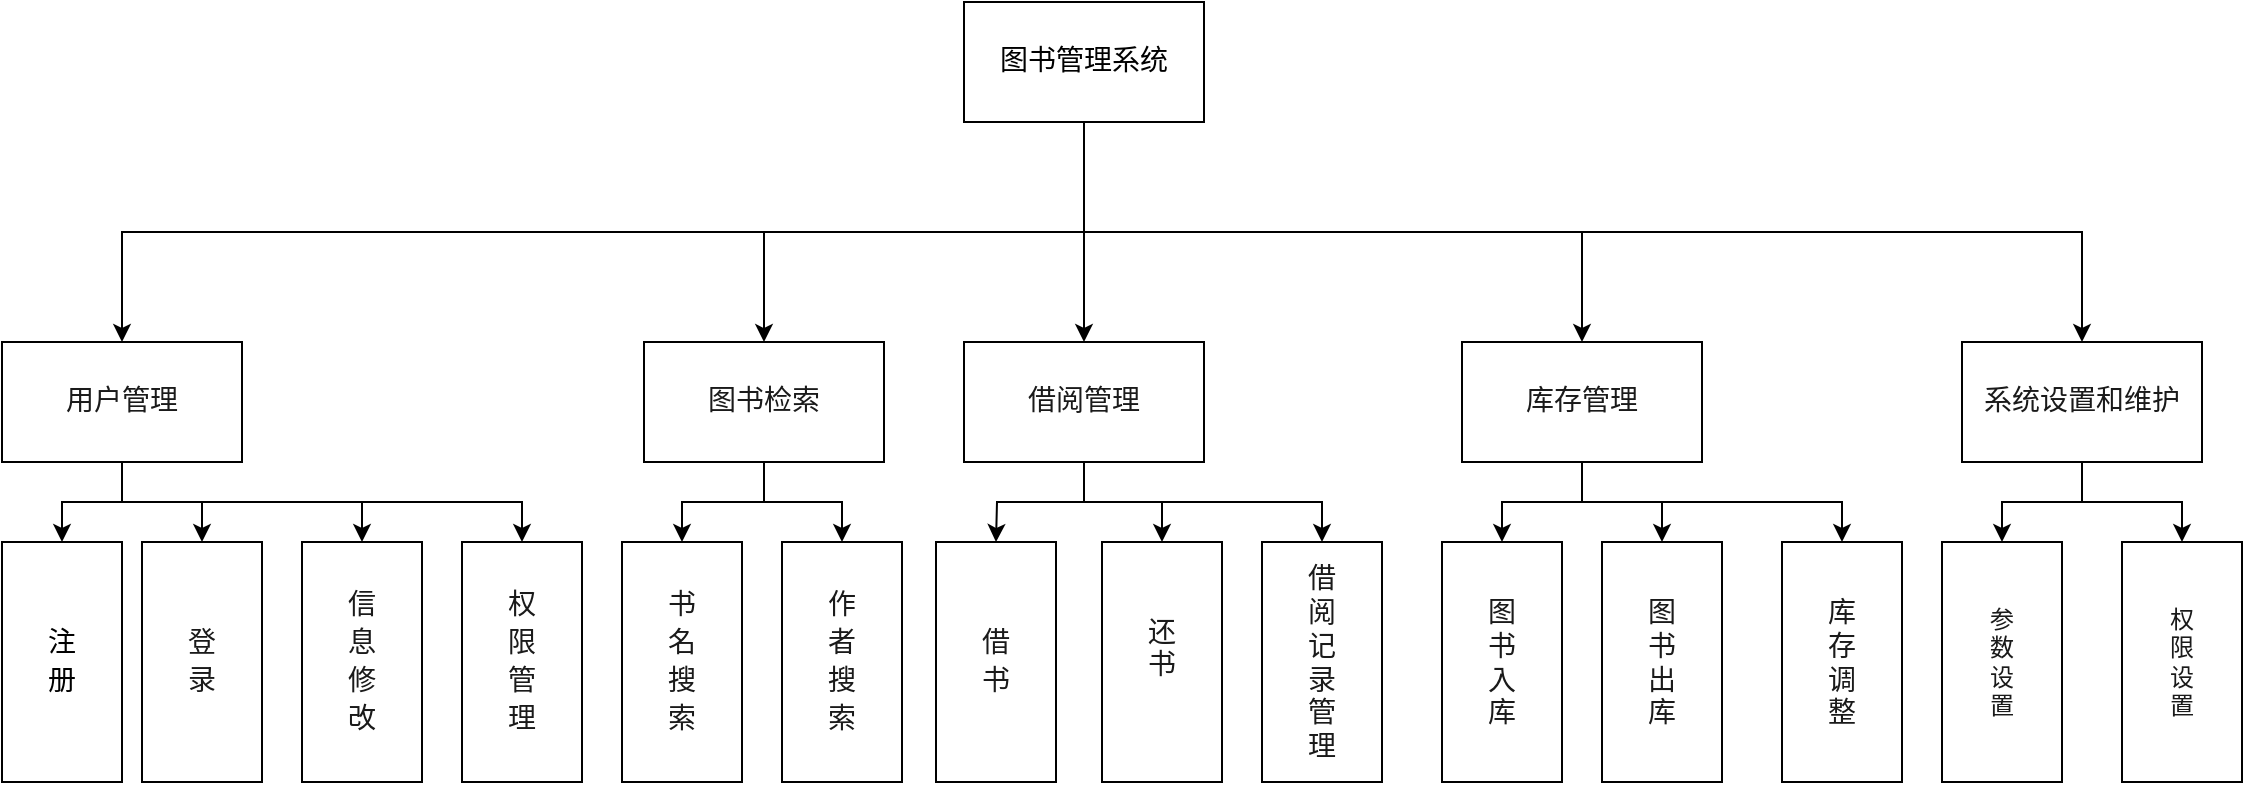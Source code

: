 <mxfile version="24.2.7" type="github">
  <diagram name="第 1 页" id="Os15_rzrfiJa7zNT8iud">
    <mxGraphModel dx="1434" dy="1959" grid="1" gridSize="10" guides="1" tooltips="1" connect="1" arrows="1" fold="1" page="1" pageScale="1" pageWidth="827" pageHeight="1169" math="0" shadow="0">
      <root>
        <mxCell id="0" />
        <mxCell id="1" parent="0" />
        <mxCell id="g8w-QVMXd1Fuwn8LfcI3-43" style="edgeStyle=orthogonalEdgeStyle;rounded=0;orthogonalLoop=1;jettySize=auto;html=1;exitX=0.5;exitY=1;exitDx=0;exitDy=0;entryX=0.5;entryY=0;entryDx=0;entryDy=0;" edge="1" parent="1" source="g8w-QVMXd1Fuwn8LfcI3-1" target="g8w-QVMXd1Fuwn8LfcI3-11">
          <mxGeometry relative="1" as="geometry" />
        </mxCell>
        <mxCell id="g8w-QVMXd1Fuwn8LfcI3-45" style="edgeStyle=orthogonalEdgeStyle;rounded=0;orthogonalLoop=1;jettySize=auto;html=1;exitX=0.5;exitY=1;exitDx=0;exitDy=0;entryX=0.5;entryY=0;entryDx=0;entryDy=0;" edge="1" parent="1" source="g8w-QVMXd1Fuwn8LfcI3-1" target="g8w-QVMXd1Fuwn8LfcI3-10">
          <mxGeometry relative="1" as="geometry" />
        </mxCell>
        <mxCell id="g8w-QVMXd1Fuwn8LfcI3-47" style="edgeStyle=orthogonalEdgeStyle;rounded=0;orthogonalLoop=1;jettySize=auto;html=1;exitX=0.5;exitY=1;exitDx=0;exitDy=0;entryX=0.5;entryY=0;entryDx=0;entryDy=0;" edge="1" parent="1" source="g8w-QVMXd1Fuwn8LfcI3-1" target="g8w-QVMXd1Fuwn8LfcI3-9">
          <mxGeometry relative="1" as="geometry" />
        </mxCell>
        <mxCell id="g8w-QVMXd1Fuwn8LfcI3-50" style="edgeStyle=orthogonalEdgeStyle;rounded=0;orthogonalLoop=1;jettySize=auto;html=1;exitX=0.5;exitY=1;exitDx=0;exitDy=0;" edge="1" parent="1" source="g8w-QVMXd1Fuwn8LfcI3-1" target="g8w-QVMXd1Fuwn8LfcI3-8">
          <mxGeometry relative="1" as="geometry" />
        </mxCell>
        <mxCell id="g8w-QVMXd1Fuwn8LfcI3-51" style="edgeStyle=orthogonalEdgeStyle;rounded=0;orthogonalLoop=1;jettySize=auto;html=1;exitX=0.5;exitY=1;exitDx=0;exitDy=0;" edge="1" parent="1" source="g8w-QVMXd1Fuwn8LfcI3-1" target="g8w-QVMXd1Fuwn8LfcI3-5">
          <mxGeometry relative="1" as="geometry" />
        </mxCell>
        <mxCell id="g8w-QVMXd1Fuwn8LfcI3-1" value="&lt;div style=&quot;font-family: Consolas, &amp;quot;Courier New&amp;quot;, monospace; font-size: 14px; line-height: 19px; white-space: pre;&quot;&gt;&lt;span style=&quot;background-color: rgb(255, 255, 255);&quot;&gt;图书管理系统&lt;/span&gt;&lt;/div&gt;" style="rounded=0;whiteSpace=wrap;html=1;" vertex="1" parent="1">
          <mxGeometry x="481" y="-50" width="120" height="60" as="geometry" />
        </mxCell>
        <mxCell id="g8w-QVMXd1Fuwn8LfcI3-70" style="edgeStyle=orthogonalEdgeStyle;rounded=0;orthogonalLoop=1;jettySize=auto;html=1;" edge="1" parent="1" source="g8w-QVMXd1Fuwn8LfcI3-5" target="g8w-QVMXd1Fuwn8LfcI3-38">
          <mxGeometry relative="1" as="geometry" />
        </mxCell>
        <mxCell id="g8w-QVMXd1Fuwn8LfcI3-71" style="edgeStyle=orthogonalEdgeStyle;rounded=0;orthogonalLoop=1;jettySize=auto;html=1;exitX=0.5;exitY=1;exitDx=0;exitDy=0;" edge="1" parent="1" source="g8w-QVMXd1Fuwn8LfcI3-5" target="g8w-QVMXd1Fuwn8LfcI3-39">
          <mxGeometry relative="1" as="geometry" />
        </mxCell>
        <mxCell id="g8w-QVMXd1Fuwn8LfcI3-5" value="&lt;div style=&quot;font-family: Consolas, &amp;quot;Courier New&amp;quot;, monospace; font-size: 14px; line-height: 19px; white-space: pre;&quot;&gt;&lt;div style=&quot;line-height: 19px;&quot;&gt;&lt;span style=&quot;&quot;&gt;系统设置和维护&lt;/span&gt;&lt;/div&gt;&lt;/div&gt;" style="rounded=0;whiteSpace=wrap;html=1;fontColor=#1A1A1A;labelBackgroundColor=default;" vertex="1" parent="1">
          <mxGeometry x="980" y="120" width="120" height="60" as="geometry" />
        </mxCell>
        <mxCell id="g8w-QVMXd1Fuwn8LfcI3-64" style="edgeStyle=orthogonalEdgeStyle;rounded=0;orthogonalLoop=1;jettySize=auto;html=1;exitX=0.5;exitY=1;exitDx=0;exitDy=0;entryX=0;entryY=0.5;entryDx=0;entryDy=0;" edge="1" parent="1" source="g8w-QVMXd1Fuwn8LfcI3-8" target="g8w-QVMXd1Fuwn8LfcI3-29">
          <mxGeometry relative="1" as="geometry" />
        </mxCell>
        <mxCell id="g8w-QVMXd1Fuwn8LfcI3-66" style="edgeStyle=orthogonalEdgeStyle;rounded=0;orthogonalLoop=1;jettySize=auto;html=1;exitX=0.5;exitY=1;exitDx=0;exitDy=0;" edge="1" parent="1" source="g8w-QVMXd1Fuwn8LfcI3-8" target="g8w-QVMXd1Fuwn8LfcI3-65">
          <mxGeometry relative="1" as="geometry" />
        </mxCell>
        <mxCell id="g8w-QVMXd1Fuwn8LfcI3-67" style="edgeStyle=orthogonalEdgeStyle;rounded=0;orthogonalLoop=1;jettySize=auto;html=1;exitX=0.5;exitY=1;exitDx=0;exitDy=0;entryX=0;entryY=0.5;entryDx=0;entryDy=0;" edge="1" parent="1" source="g8w-QVMXd1Fuwn8LfcI3-8" target="g8w-QVMXd1Fuwn8LfcI3-28">
          <mxGeometry relative="1" as="geometry" />
        </mxCell>
        <mxCell id="g8w-QVMXd1Fuwn8LfcI3-8" value="&lt;div style=&quot;font-family: Consolas, &amp;quot;Courier New&amp;quot;, monospace; font-size: 14px; line-height: 19px; white-space: pre;&quot;&gt;&lt;div style=&quot;line-height: 19px;&quot;&gt;&lt;span style=&quot;&quot;&gt;库存管理&lt;/span&gt;&lt;/div&gt;&lt;/div&gt;" style="rounded=0;whiteSpace=wrap;html=1;fontColor=#1A1A1A;labelBackgroundColor=default;" vertex="1" parent="1">
          <mxGeometry x="730" y="120" width="120" height="60" as="geometry" />
        </mxCell>
        <mxCell id="g8w-QVMXd1Fuwn8LfcI3-59" value="" style="edgeStyle=orthogonalEdgeStyle;rounded=0;orthogonalLoop=1;jettySize=auto;html=1;" edge="1" parent="1" source="g8w-QVMXd1Fuwn8LfcI3-9" target="g8w-QVMXd1Fuwn8LfcI3-37">
          <mxGeometry relative="1" as="geometry" />
        </mxCell>
        <mxCell id="g8w-QVMXd1Fuwn8LfcI3-60" style="edgeStyle=orthogonalEdgeStyle;rounded=0;orthogonalLoop=1;jettySize=auto;html=1;exitX=0.5;exitY=1;exitDx=0;exitDy=0;entryX=0;entryY=0.5;entryDx=0;entryDy=0;" edge="1" parent="1" source="g8w-QVMXd1Fuwn8LfcI3-9">
          <mxGeometry relative="1" as="geometry">
            <mxPoint x="497" y="220" as="targetPoint" />
          </mxGeometry>
        </mxCell>
        <mxCell id="g8w-QVMXd1Fuwn8LfcI3-61" style="edgeStyle=orthogonalEdgeStyle;rounded=0;orthogonalLoop=1;jettySize=auto;html=1;exitX=0.5;exitY=1;exitDx=0;exitDy=0;" edge="1" parent="1" source="g8w-QVMXd1Fuwn8LfcI3-9" target="g8w-QVMXd1Fuwn8LfcI3-30">
          <mxGeometry relative="1" as="geometry" />
        </mxCell>
        <mxCell id="g8w-QVMXd1Fuwn8LfcI3-9" value="&lt;div style=&quot;font-family: Consolas, &amp;quot;Courier New&amp;quot;, monospace; font-size: 14px; line-height: 19px; white-space: pre;&quot;&gt;&lt;div style=&quot;line-height: 19px;&quot;&gt;&lt;span style=&quot;&quot;&gt;借阅管理&lt;/span&gt;&lt;/div&gt;&lt;/div&gt;" style="rounded=0;whiteSpace=wrap;html=1;fontColor=#1A1A1A;labelBackgroundColor=default;" vertex="1" parent="1">
          <mxGeometry x="481" y="120" width="120" height="60" as="geometry" />
        </mxCell>
        <mxCell id="g8w-QVMXd1Fuwn8LfcI3-57" value="" style="edgeStyle=orthogonalEdgeStyle;rounded=0;orthogonalLoop=1;jettySize=auto;html=1;" edge="1" parent="1" source="g8w-QVMXd1Fuwn8LfcI3-10" target="g8w-QVMXd1Fuwn8LfcI3-20">
          <mxGeometry relative="1" as="geometry" />
        </mxCell>
        <mxCell id="g8w-QVMXd1Fuwn8LfcI3-58" style="edgeStyle=orthogonalEdgeStyle;rounded=0;orthogonalLoop=1;jettySize=auto;html=1;" edge="1" parent="1" source="g8w-QVMXd1Fuwn8LfcI3-10" target="g8w-QVMXd1Fuwn8LfcI3-19">
          <mxGeometry relative="1" as="geometry" />
        </mxCell>
        <mxCell id="g8w-QVMXd1Fuwn8LfcI3-10" value="&lt;div style=&quot;font-family: Consolas, &amp;quot;Courier New&amp;quot;, monospace; font-size: 14px; line-height: 19px; white-space: pre;&quot;&gt;&lt;div style=&quot;line-height: 19px;&quot;&gt;&lt;span style=&quot;&quot;&gt;图书检索&lt;/span&gt;&lt;/div&gt;&lt;/div&gt;" style="rounded=0;whiteSpace=wrap;html=1;fontColor=#1A1A1A;labelBackgroundColor=default;" vertex="1" parent="1">
          <mxGeometry x="321" y="120" width="120" height="60" as="geometry" />
        </mxCell>
        <mxCell id="g8w-QVMXd1Fuwn8LfcI3-52" style="edgeStyle=orthogonalEdgeStyle;rounded=0;orthogonalLoop=1;jettySize=auto;html=1;exitX=0.5;exitY=1;exitDx=0;exitDy=0;entryX=0;entryY=0.5;entryDx=0;entryDy=0;" edge="1" parent="1" source="g8w-QVMXd1Fuwn8LfcI3-11" target="g8w-QVMXd1Fuwn8LfcI3-24">
          <mxGeometry relative="1" as="geometry" />
        </mxCell>
        <mxCell id="g8w-QVMXd1Fuwn8LfcI3-53" style="edgeStyle=orthogonalEdgeStyle;rounded=0;orthogonalLoop=1;jettySize=auto;html=1;exitX=0.5;exitY=1;exitDx=0;exitDy=0;" edge="1" parent="1" source="g8w-QVMXd1Fuwn8LfcI3-11" target="g8w-QVMXd1Fuwn8LfcI3-23">
          <mxGeometry relative="1" as="geometry" />
        </mxCell>
        <mxCell id="g8w-QVMXd1Fuwn8LfcI3-55" style="edgeStyle=orthogonalEdgeStyle;rounded=0;orthogonalLoop=1;jettySize=auto;html=1;exitX=0.5;exitY=1;exitDx=0;exitDy=0;entryX=0;entryY=0.5;entryDx=0;entryDy=0;" edge="1" parent="1" source="g8w-QVMXd1Fuwn8LfcI3-11" target="g8w-QVMXd1Fuwn8LfcI3-22">
          <mxGeometry relative="1" as="geometry" />
        </mxCell>
        <mxCell id="g8w-QVMXd1Fuwn8LfcI3-56" style="edgeStyle=orthogonalEdgeStyle;rounded=0;orthogonalLoop=1;jettySize=auto;html=1;exitX=0.5;exitY=1;exitDx=0;exitDy=0;" edge="1" parent="1" source="g8w-QVMXd1Fuwn8LfcI3-11" target="g8w-QVMXd1Fuwn8LfcI3-21">
          <mxGeometry relative="1" as="geometry" />
        </mxCell>
        <mxCell id="g8w-QVMXd1Fuwn8LfcI3-11" value="&lt;div style=&quot;font-family: Consolas, &amp;quot;Courier New&amp;quot;, monospace; font-size: 14px; line-height: 19px; white-space: pre;&quot;&gt;&lt;div style=&quot;line-height: 19px;&quot;&gt;&lt;span style=&quot;&quot;&gt;用户管理&lt;/span&gt;&lt;/div&gt;&lt;/div&gt;" style="rounded=0;whiteSpace=wrap;html=1;fontColor=#1A1A1A;labelBackgroundColor=default;" vertex="1" parent="1">
          <mxGeometry y="120" width="120" height="60" as="geometry" />
        </mxCell>
        <mxCell id="g8w-QVMXd1Fuwn8LfcI3-17" value="&lt;div style=&quot;font-family: Consolas, &amp;quot;Courier New&amp;quot;, monospace; font-size: 14px; line-height: 19px; white-space: pre;&quot;&gt;&lt;font&gt;借&lt;/font&gt;&lt;/div&gt;&lt;div style=&quot;font-family: Consolas, &amp;quot;Courier New&amp;quot;, monospace; font-size: 14px; line-height: 19px; white-space: pre;&quot;&gt;&lt;font&gt;书&lt;/font&gt;&lt;/div&gt;" style="rounded=0;whiteSpace=wrap;html=1;direction=south;fontColor=#1A1A1A;labelBackgroundColor=default;" vertex="1" parent="1">
          <mxGeometry x="467" y="220" width="60" height="120" as="geometry" />
        </mxCell>
        <mxCell id="g8w-QVMXd1Fuwn8LfcI3-19" value="&lt;div style=&quot;font-family: Consolas, &amp;quot;Courier New&amp;quot;, monospace; font-size: 14px; line-height: 19px; white-space: pre;&quot;&gt;&lt;font&gt;作&lt;/font&gt;&lt;/div&gt;&lt;div style=&quot;font-family: Consolas, &amp;quot;Courier New&amp;quot;, monospace; font-size: 14px; line-height: 19px; white-space: pre;&quot;&gt;&lt;font&gt;者&lt;/font&gt;&lt;/div&gt;&lt;div style=&quot;font-family: Consolas, &amp;quot;Courier New&amp;quot;, monospace; font-size: 14px; line-height: 19px; white-space: pre;&quot;&gt;&lt;font&gt;搜&lt;/font&gt;&lt;/div&gt;&lt;div style=&quot;font-family: Consolas, &amp;quot;Courier New&amp;quot;, monospace; font-size: 14px; line-height: 19px; white-space: pre;&quot;&gt;&lt;font&gt;索&lt;/font&gt;&lt;/div&gt;" style="rounded=0;whiteSpace=wrap;html=1;direction=south;fontColor=#1A1A1A;labelBackgroundColor=default;" vertex="1" parent="1">
          <mxGeometry x="390" y="220" width="60" height="120" as="geometry" />
        </mxCell>
        <mxCell id="g8w-QVMXd1Fuwn8LfcI3-20" value="&lt;div style=&quot;font-family: Consolas, &amp;quot;Courier New&amp;quot;, monospace; font-size: 14px; line-height: 19px; white-space: pre;&quot;&gt;&lt;font&gt;书&lt;/font&gt;&lt;/div&gt;&lt;div style=&quot;font-family: Consolas, &amp;quot;Courier New&amp;quot;, monospace; font-size: 14px; line-height: 19px; white-space: pre;&quot;&gt;&lt;font&gt;名&lt;/font&gt;&lt;/div&gt;&lt;div style=&quot;font-family: Consolas, &amp;quot;Courier New&amp;quot;, monospace; font-size: 14px; line-height: 19px; white-space: pre;&quot;&gt;&lt;font&gt;搜&lt;/font&gt;&lt;/div&gt;&lt;div style=&quot;font-family: Consolas, &amp;quot;Courier New&amp;quot;, monospace; font-size: 14px; line-height: 19px; white-space: pre;&quot;&gt;&lt;font&gt;索&lt;/font&gt;&lt;/div&gt;" style="rounded=0;whiteSpace=wrap;html=1;direction=south;fontColor=#1A1A1A;labelBackgroundColor=default;" vertex="1" parent="1">
          <mxGeometry x="310" y="220" width="60" height="120" as="geometry" />
        </mxCell>
        <mxCell id="g8w-QVMXd1Fuwn8LfcI3-21" value="&lt;div style=&quot;font-family: Consolas, &amp;quot;Courier New&amp;quot;, monospace; font-size: 14px; line-height: 19px; white-space: pre;&quot;&gt;&lt;font&gt;权&lt;/font&gt;&lt;/div&gt;&lt;div style=&quot;font-family: Consolas, &amp;quot;Courier New&amp;quot;, monospace; font-size: 14px; line-height: 19px; white-space: pre;&quot;&gt;&lt;font&gt;限&lt;/font&gt;&lt;/div&gt;&lt;div style=&quot;font-family: Consolas, &amp;quot;Courier New&amp;quot;, monospace; font-size: 14px; line-height: 19px; white-space: pre;&quot;&gt;&lt;font&gt;管&lt;/font&gt;&lt;/div&gt;&lt;div style=&quot;font-family: Consolas, &amp;quot;Courier New&amp;quot;, monospace; font-size: 14px; line-height: 19px; white-space: pre;&quot;&gt;&lt;font&gt;理&lt;/font&gt;&lt;/div&gt;" style="rounded=0;whiteSpace=wrap;html=1;direction=south;fontColor=#1A1A1A;labelBackgroundColor=default;" vertex="1" parent="1">
          <mxGeometry x="230" y="220" width="60" height="120" as="geometry" />
        </mxCell>
        <mxCell id="g8w-QVMXd1Fuwn8LfcI3-22" value="&lt;div style=&quot;font-family: Consolas, &amp;quot;Courier New&amp;quot;, monospace; font-size: 14px; line-height: 19px; white-space: pre;&quot;&gt;&lt;font&gt;信&lt;/font&gt;&lt;/div&gt;&lt;div style=&quot;font-family: Consolas, &amp;quot;Courier New&amp;quot;, monospace; font-size: 14px; line-height: 19px; white-space: pre;&quot;&gt;&lt;font&gt;息&lt;/font&gt;&lt;/div&gt;&lt;div style=&quot;font-family: Consolas, &amp;quot;Courier New&amp;quot;, monospace; font-size: 14px; line-height: 19px; white-space: pre;&quot;&gt;&lt;font&gt;修&lt;/font&gt;&lt;/div&gt;&lt;div style=&quot;font-family: Consolas, &amp;quot;Courier New&amp;quot;, monospace; font-size: 14px; line-height: 19px; white-space: pre;&quot;&gt;&lt;font&gt;改&lt;/font&gt;&lt;/div&gt;" style="rounded=0;whiteSpace=wrap;html=1;direction=south;fontColor=#1A1A1A;labelBackgroundColor=default;" vertex="1" parent="1">
          <mxGeometry x="150" y="220" width="60" height="120" as="geometry" />
        </mxCell>
        <mxCell id="g8w-QVMXd1Fuwn8LfcI3-23" value="&lt;div style=&quot;font-family: Consolas, &amp;quot;Courier New&amp;quot;, monospace; font-size: 14px; line-height: 19px; white-space: pre;&quot;&gt;&lt;font&gt;登&lt;/font&gt;&lt;/div&gt;&lt;div style=&quot;font-family: Consolas, &amp;quot;Courier New&amp;quot;, monospace; font-size: 14px; line-height: 19px; white-space: pre;&quot;&gt;&lt;font&gt;录&lt;/font&gt;&lt;/div&gt;" style="rounded=0;whiteSpace=wrap;html=1;direction=south;fontColor=#1A1A1A;labelBackgroundColor=default;" vertex="1" parent="1">
          <mxGeometry x="70" y="220" width="60" height="120" as="geometry" />
        </mxCell>
        <mxCell id="g8w-QVMXd1Fuwn8LfcI3-24" value="&lt;div style=&quot;font-family: Consolas, &amp;quot;Courier New&amp;quot;, monospace; font-size: 14px; line-height: 19px; white-space: pre;&quot;&gt;&lt;span style=&quot;&quot;&gt;注&lt;/span&gt;&lt;/div&gt;&lt;div style=&quot;font-family: Consolas, &amp;quot;Courier New&amp;quot;, monospace; font-size: 14px; line-height: 19px; white-space: pre;&quot;&gt;&lt;span style=&quot;&quot;&gt;册&lt;/span&gt;&lt;/div&gt;" style="rounded=0;whiteSpace=wrap;html=1;direction=south;labelBackgroundColor=default;fontColor=#000000;" vertex="1" parent="1">
          <mxGeometry y="220" width="60" height="120" as="geometry" />
        </mxCell>
        <mxCell id="g8w-QVMXd1Fuwn8LfcI3-28" value="&lt;span style=&quot;font-size: 14px;&quot;&gt;库&lt;/span&gt;&lt;div&gt;&lt;span style=&quot;font-size: 14px;&quot;&gt;存&lt;/span&gt;&lt;/div&gt;&lt;div&gt;&lt;span style=&quot;font-size: 14px;&quot;&gt;调&lt;/span&gt;&lt;/div&gt;&lt;div&gt;&lt;span style=&quot;font-size: 14px;&quot;&gt;整&lt;/span&gt;&lt;/div&gt;" style="rounded=0;whiteSpace=wrap;html=1;direction=south;fontColor=#1A1A1A;labelBackgroundColor=default;" vertex="1" parent="1">
          <mxGeometry x="890" y="220" width="60" height="120" as="geometry" />
        </mxCell>
        <mxCell id="g8w-QVMXd1Fuwn8LfcI3-29" value="&lt;span style=&quot;font-size: 14px;&quot;&gt;图&lt;/span&gt;&lt;div&gt;&lt;span style=&quot;font-size: 14px;&quot;&gt;书&lt;/span&gt;&lt;/div&gt;&lt;div&gt;&lt;span style=&quot;font-size: 14px;&quot;&gt;入&lt;/span&gt;&lt;/div&gt;&lt;div&gt;&lt;span style=&quot;font-size: 14px;&quot;&gt;库&lt;/span&gt;&lt;/div&gt;" style="rounded=0;whiteSpace=wrap;html=1;direction=south;fontColor=#1A1A1A;labelBackgroundColor=default;" vertex="1" parent="1">
          <mxGeometry x="720" y="220" width="60" height="120" as="geometry" />
        </mxCell>
        <mxCell id="g8w-QVMXd1Fuwn8LfcI3-30" value="&lt;span style=&quot;font-size: 14px;&quot;&gt;借&lt;/span&gt;&lt;div&gt;&lt;span style=&quot;font-size: 14px;&quot;&gt;阅&lt;/span&gt;&lt;/div&gt;&lt;div&gt;&lt;span style=&quot;font-size: 14px;&quot;&gt;记&lt;/span&gt;&lt;/div&gt;&lt;div&gt;&lt;span style=&quot;font-size: 14px;&quot;&gt;录&lt;/span&gt;&lt;/div&gt;&lt;div&gt;&lt;span style=&quot;font-size: 14px;&quot;&gt;管&lt;/span&gt;&lt;/div&gt;&lt;div&gt;&lt;span style=&quot;font-size: 14px;&quot;&gt;理&lt;/span&gt;&lt;/div&gt;" style="rounded=0;whiteSpace=wrap;html=1;direction=south;fontColor=#1A1A1A;labelBackgroundColor=default;" vertex="1" parent="1">
          <mxGeometry x="630" y="220" width="60" height="120" as="geometry" />
        </mxCell>
        <mxCell id="g8w-QVMXd1Fuwn8LfcI3-37" value="&#xa;&lt;font style=&quot;forced-color-adjust: none; color: rgb(26, 26, 26); font-family: Helvetica; font-style: normal; font-variant-ligatures: normal; font-variant-caps: normal; font-weight: 400; letter-spacing: normal; orphans: 2; text-align: center; text-indent: 0px; text-transform: none; widows: 2; word-spacing: 0px; -webkit-text-stroke-width: 0px; white-space: normal; text-decoration-thickness: initial; text-decoration-style: initial; text-decoration-color: initial; font-size: 14px;&quot;&gt;还&lt;/font&gt;&lt;div style=&quot;forced-color-adjust: none; color: rgb(26, 26, 26); font-family: Helvetica; font-style: normal; font-variant-ligatures: normal; font-variant-caps: normal; font-weight: 400; letter-spacing: normal; orphans: 2; text-align: center; text-indent: 0px; text-transform: none; widows: 2; word-spacing: 0px; -webkit-text-stroke-width: 0px; white-space: normal; text-decoration-thickness: initial; text-decoration-style: initial; text-decoration-color: initial; font-size: 14px;&quot;&gt;&lt;font style=&quot;forced-color-adjust: none; font-size: 14px;&quot;&gt;书&lt;/font&gt;&lt;/div&gt;&#xa;&#xa;" style="rounded=0;whiteSpace=wrap;html=1;direction=south;fontColor=#1A1A1A;labelBackgroundColor=default;" vertex="1" parent="1">
          <mxGeometry x="550" y="220" width="60" height="120" as="geometry" />
        </mxCell>
        <mxCell id="g8w-QVMXd1Fuwn8LfcI3-38" value="参&lt;div&gt;数&lt;/div&gt;&lt;div&gt;设&lt;/div&gt;&lt;div&gt;置&lt;/div&gt;" style="rounded=0;whiteSpace=wrap;html=1;direction=south;fontColor=#1A1A1A;labelBackgroundColor=default;" vertex="1" parent="1">
          <mxGeometry x="970" y="220" width="60" height="120" as="geometry" />
        </mxCell>
        <mxCell id="g8w-QVMXd1Fuwn8LfcI3-39" value="权&lt;div&gt;限&lt;/div&gt;&lt;div&gt;设&lt;/div&gt;&lt;div&gt;置&lt;/div&gt;" style="rounded=0;whiteSpace=wrap;html=1;direction=south;fontColor=#1A1A1A;labelBackgroundColor=default;" vertex="1" parent="1">
          <mxGeometry x="1060" y="220" width="60" height="120" as="geometry" />
        </mxCell>
        <mxCell id="g8w-QVMXd1Fuwn8LfcI3-65" value="&lt;span style=&quot;font-size: 14px;&quot;&gt;图&lt;/span&gt;&lt;div&gt;&lt;span style=&quot;font-size: 14px;&quot;&gt;书&lt;/span&gt;&lt;/div&gt;&lt;div&gt;&lt;span style=&quot;font-size: 14px;&quot;&gt;出&lt;/span&gt;&lt;/div&gt;&lt;div&gt;&lt;span style=&quot;font-size: 14px;&quot;&gt;库&lt;/span&gt;&lt;/div&gt;" style="rounded=0;whiteSpace=wrap;html=1;direction=south;fontColor=#1A1A1A;labelBackgroundColor=default;" vertex="1" parent="1">
          <mxGeometry x="800" y="220" width="60" height="120" as="geometry" />
        </mxCell>
      </root>
    </mxGraphModel>
  </diagram>
</mxfile>

